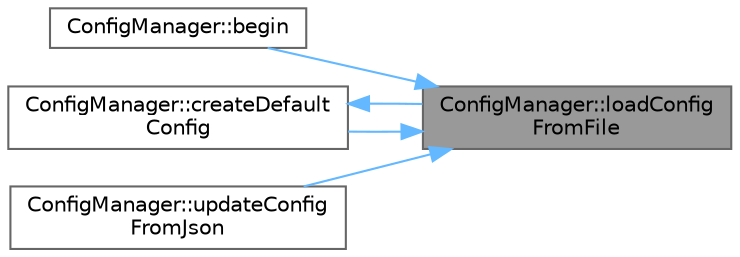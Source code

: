 digraph "ConfigManager::loadConfigFromFile"
{
 // LATEX_PDF_SIZE
  bgcolor="transparent";
  edge [fontname=Helvetica,fontsize=10,labelfontname=Helvetica,labelfontsize=10];
  node [fontname=Helvetica,fontsize=10,shape=box,height=0.2,width=0.4];
  rankdir="RL";
  Node1 [id="Node000001",label="ConfigManager::loadConfig\lFromFile",height=0.2,width=0.4,color="gray40", fillcolor="grey60", style="filled", fontcolor="black",tooltip=" "];
  Node1 -> Node2 [id="edge1_Node000001_Node000002",dir="back",color="steelblue1",style="solid",tooltip=" "];
  Node2 [id="Node000002",label="ConfigManager::begin",height=0.2,width=0.4,color="grey40", fillcolor="white", style="filled",URL="$class_config_manager.html#a0497343220fc493f5cf9574922508908",tooltip=" "];
  Node1 -> Node3 [id="edge2_Node000001_Node000003",dir="back",color="steelblue1",style="solid",tooltip=" "];
  Node3 [id="Node000003",label="ConfigManager::createDefault\lConfig",height=0.2,width=0.4,color="grey40", fillcolor="white", style="filled",URL="$class_config_manager.html#ad64b8ab76c62c5acb0b4a35d7ac754a7",tooltip=" "];
  Node3 -> Node1 [id="edge3_Node000003_Node000001",dir="back",color="steelblue1",style="solid",tooltip=" "];
  Node1 -> Node4 [id="edge4_Node000001_Node000004",dir="back",color="steelblue1",style="solid",tooltip=" "];
  Node4 [id="Node000004",label="ConfigManager::updateConfig\lFromJson",height=0.2,width=0.4,color="grey40", fillcolor="white", style="filled",URL="$class_config_manager.html#abbfa7544b3ce7a29198c353ab9805e46",tooltip=" "];
}
